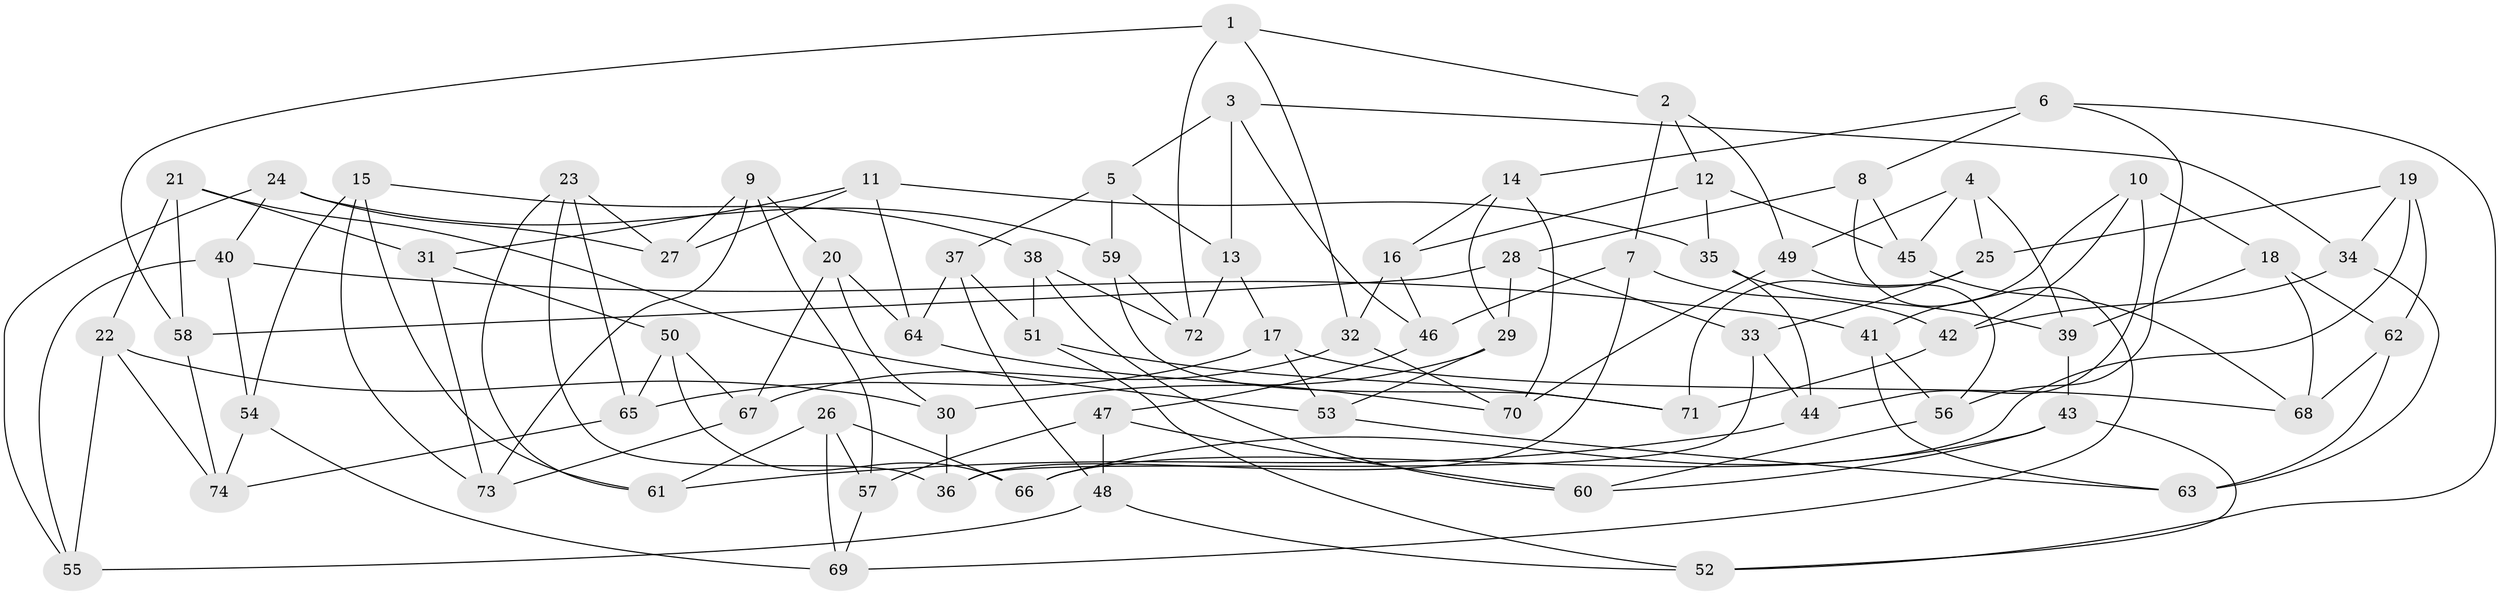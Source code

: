 // Generated by graph-tools (version 1.1) at 2025/38/03/09/25 02:38:05]
// undirected, 74 vertices, 148 edges
graph export_dot {
graph [start="1"]
  node [color=gray90,style=filled];
  1;
  2;
  3;
  4;
  5;
  6;
  7;
  8;
  9;
  10;
  11;
  12;
  13;
  14;
  15;
  16;
  17;
  18;
  19;
  20;
  21;
  22;
  23;
  24;
  25;
  26;
  27;
  28;
  29;
  30;
  31;
  32;
  33;
  34;
  35;
  36;
  37;
  38;
  39;
  40;
  41;
  42;
  43;
  44;
  45;
  46;
  47;
  48;
  49;
  50;
  51;
  52;
  53;
  54;
  55;
  56;
  57;
  58;
  59;
  60;
  61;
  62;
  63;
  64;
  65;
  66;
  67;
  68;
  69;
  70;
  71;
  72;
  73;
  74;
  1 -- 72;
  1 -- 58;
  1 -- 32;
  1 -- 2;
  2 -- 49;
  2 -- 7;
  2 -- 12;
  3 -- 5;
  3 -- 34;
  3 -- 13;
  3 -- 46;
  4 -- 49;
  4 -- 39;
  4 -- 25;
  4 -- 45;
  5 -- 13;
  5 -- 37;
  5 -- 59;
  6 -- 8;
  6 -- 56;
  6 -- 52;
  6 -- 14;
  7 -- 42;
  7 -- 46;
  7 -- 36;
  8 -- 28;
  8 -- 69;
  8 -- 45;
  9 -- 20;
  9 -- 27;
  9 -- 73;
  9 -- 57;
  10 -- 41;
  10 -- 42;
  10 -- 18;
  10 -- 44;
  11 -- 64;
  11 -- 27;
  11 -- 31;
  11 -- 35;
  12 -- 45;
  12 -- 35;
  12 -- 16;
  13 -- 17;
  13 -- 72;
  14 -- 70;
  14 -- 29;
  14 -- 16;
  15 -- 61;
  15 -- 54;
  15 -- 73;
  15 -- 38;
  16 -- 32;
  16 -- 46;
  17 -- 53;
  17 -- 65;
  17 -- 68;
  18 -- 62;
  18 -- 39;
  18 -- 68;
  19 -- 25;
  19 -- 34;
  19 -- 66;
  19 -- 62;
  20 -- 67;
  20 -- 30;
  20 -- 64;
  21 -- 31;
  21 -- 22;
  21 -- 58;
  21 -- 53;
  22 -- 55;
  22 -- 74;
  22 -- 30;
  23 -- 65;
  23 -- 61;
  23 -- 27;
  23 -- 36;
  24 -- 59;
  24 -- 40;
  24 -- 27;
  24 -- 55;
  25 -- 71;
  25 -- 33;
  26 -- 69;
  26 -- 61;
  26 -- 57;
  26 -- 66;
  28 -- 58;
  28 -- 29;
  28 -- 33;
  29 -- 53;
  29 -- 30;
  30 -- 36;
  31 -- 73;
  31 -- 50;
  32 -- 70;
  32 -- 67;
  33 -- 36;
  33 -- 44;
  34 -- 63;
  34 -- 42;
  35 -- 39;
  35 -- 44;
  37 -- 51;
  37 -- 64;
  37 -- 48;
  38 -- 72;
  38 -- 51;
  38 -- 60;
  39 -- 43;
  40 -- 41;
  40 -- 54;
  40 -- 55;
  41 -- 56;
  41 -- 63;
  42 -- 71;
  43 -- 52;
  43 -- 60;
  43 -- 66;
  44 -- 61;
  45 -- 68;
  46 -- 47;
  47 -- 48;
  47 -- 57;
  47 -- 60;
  48 -- 55;
  48 -- 52;
  49 -- 70;
  49 -- 56;
  50 -- 66;
  50 -- 65;
  50 -- 67;
  51 -- 71;
  51 -- 52;
  53 -- 63;
  54 -- 69;
  54 -- 74;
  56 -- 60;
  57 -- 69;
  58 -- 74;
  59 -- 71;
  59 -- 72;
  62 -- 68;
  62 -- 63;
  64 -- 70;
  65 -- 74;
  67 -- 73;
}
